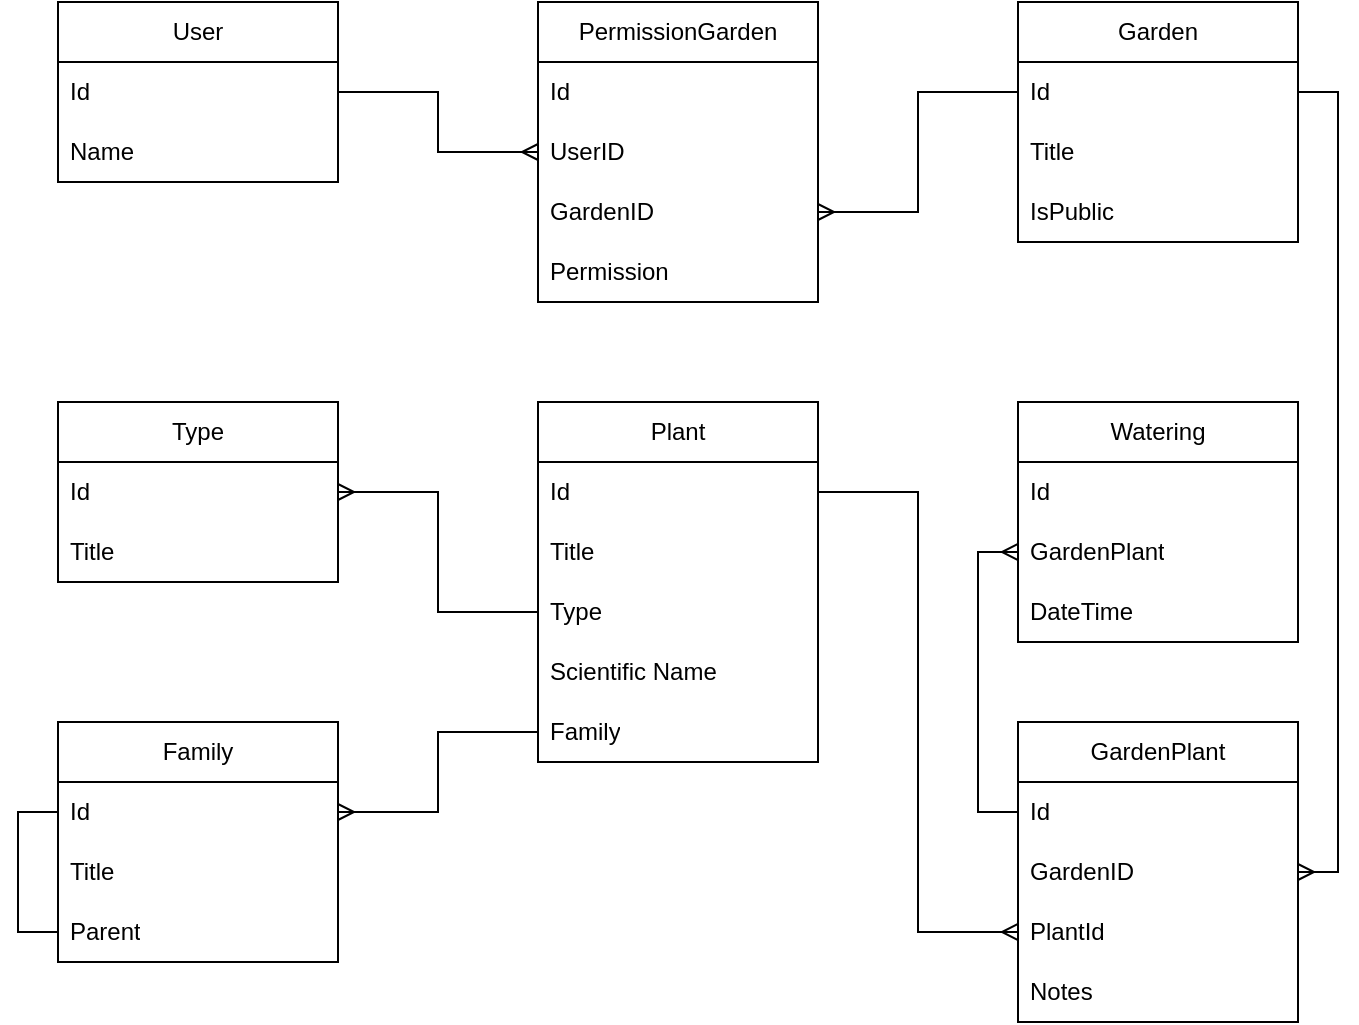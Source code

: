 <mxfile version="21.3.6" type="github">
  <diagram name="Page-1" id="vSVbbN4WZc9HBCSsLqm2">
    <mxGraphModel dx="1361" dy="627" grid="1" gridSize="10" guides="1" tooltips="1" connect="1" arrows="1" fold="1" page="0" pageScale="1" pageWidth="1169" pageHeight="827" background="none" math="0" shadow="0">
      <root>
        <mxCell id="0" />
        <mxCell id="1" parent="0" />
        <mxCell id="XW5G2sEWw_SWdA0xkO9e-39" value="User" style="swimlane;fontStyle=0;childLayout=stackLayout;horizontal=1;startSize=30;horizontalStack=0;resizeParent=1;resizeParentMax=0;resizeLast=0;collapsible=1;marginBottom=0;whiteSpace=wrap;html=1;" parent="1" vertex="1">
          <mxGeometry x="-240" y="240" width="140" height="90" as="geometry" />
        </mxCell>
        <mxCell id="XW5G2sEWw_SWdA0xkO9e-40" value="Id" style="text;strokeColor=none;fillColor=none;align=left;verticalAlign=middle;spacingLeft=4;spacingRight=4;overflow=hidden;points=[[0,0.5],[1,0.5]];portConstraint=eastwest;rotatable=0;whiteSpace=wrap;html=1;" parent="XW5G2sEWw_SWdA0xkO9e-39" vertex="1">
          <mxGeometry y="30" width="140" height="30" as="geometry" />
        </mxCell>
        <mxCell id="XW5G2sEWw_SWdA0xkO9e-41" value="Name" style="text;strokeColor=none;fillColor=none;align=left;verticalAlign=middle;spacingLeft=4;spacingRight=4;overflow=hidden;points=[[0,0.5],[1,0.5]];portConstraint=eastwest;rotatable=0;whiteSpace=wrap;html=1;" parent="XW5G2sEWw_SWdA0xkO9e-39" vertex="1">
          <mxGeometry y="60" width="140" height="30" as="geometry" />
        </mxCell>
        <mxCell id="XW5G2sEWw_SWdA0xkO9e-43" value="Garden" style="swimlane;fontStyle=0;childLayout=stackLayout;horizontal=1;startSize=30;horizontalStack=0;resizeParent=1;resizeParentMax=0;resizeLast=0;collapsible=1;marginBottom=0;whiteSpace=wrap;html=1;" parent="1" vertex="1">
          <mxGeometry x="240" y="240" width="140" height="120" as="geometry" />
        </mxCell>
        <mxCell id="XW5G2sEWw_SWdA0xkO9e-44" value="Id" style="text;strokeColor=none;fillColor=none;align=left;verticalAlign=middle;spacingLeft=4;spacingRight=4;overflow=hidden;points=[[0,0.5],[1,0.5]];portConstraint=eastwest;rotatable=0;whiteSpace=wrap;html=1;" parent="XW5G2sEWw_SWdA0xkO9e-43" vertex="1">
          <mxGeometry y="30" width="140" height="30" as="geometry" />
        </mxCell>
        <mxCell id="XW5G2sEWw_SWdA0xkO9e-45" value="Title" style="text;strokeColor=none;fillColor=none;align=left;verticalAlign=middle;spacingLeft=4;spacingRight=4;overflow=hidden;points=[[0,0.5],[1,0.5]];portConstraint=eastwest;rotatable=0;whiteSpace=wrap;html=1;" parent="XW5G2sEWw_SWdA0xkO9e-43" vertex="1">
          <mxGeometry y="60" width="140" height="30" as="geometry" />
        </mxCell>
        <mxCell id="XW5G2sEWw_SWdA0xkO9e-1412" value="IsPublic" style="text;strokeColor=none;fillColor=none;align=left;verticalAlign=middle;spacingLeft=4;spacingRight=4;overflow=hidden;points=[[0,0.5],[1,0.5]];portConstraint=eastwest;rotatable=0;whiteSpace=wrap;html=1;" parent="XW5G2sEWw_SWdA0xkO9e-43" vertex="1">
          <mxGeometry y="90" width="140" height="30" as="geometry" />
        </mxCell>
        <mxCell id="XW5G2sEWw_SWdA0xkO9e-50" value="Plant" style="swimlane;fontStyle=0;childLayout=stackLayout;horizontal=1;startSize=30;horizontalStack=0;resizeParent=1;resizeParentMax=0;resizeLast=0;collapsible=1;marginBottom=0;whiteSpace=wrap;html=1;" parent="1" vertex="1">
          <mxGeometry y="440" width="140" height="180" as="geometry" />
        </mxCell>
        <mxCell id="XW5G2sEWw_SWdA0xkO9e-51" value="Id" style="text;strokeColor=none;fillColor=none;align=left;verticalAlign=middle;spacingLeft=4;spacingRight=4;overflow=hidden;points=[[0,0.5],[1,0.5]];portConstraint=eastwest;rotatable=0;whiteSpace=wrap;html=1;" parent="XW5G2sEWw_SWdA0xkO9e-50" vertex="1">
          <mxGeometry y="30" width="140" height="30" as="geometry" />
        </mxCell>
        <mxCell id="XW5G2sEWw_SWdA0xkO9e-52" value="Title" style="text;strokeColor=none;fillColor=none;align=left;verticalAlign=middle;spacingLeft=4;spacingRight=4;overflow=hidden;points=[[0,0.5],[1,0.5]];portConstraint=eastwest;rotatable=0;whiteSpace=wrap;html=1;" parent="XW5G2sEWw_SWdA0xkO9e-50" vertex="1">
          <mxGeometry y="60" width="140" height="30" as="geometry" />
        </mxCell>
        <mxCell id="XW5G2sEWw_SWdA0xkO9e-53" value="Type" style="text;strokeColor=none;fillColor=none;align=left;verticalAlign=middle;spacingLeft=4;spacingRight=4;overflow=hidden;points=[[0,0.5],[1,0.5]];portConstraint=eastwest;rotatable=0;whiteSpace=wrap;html=1;" parent="XW5G2sEWw_SWdA0xkO9e-50" vertex="1">
          <mxGeometry y="90" width="140" height="30" as="geometry" />
        </mxCell>
        <mxCell id="XW5G2sEWw_SWdA0xkO9e-1403" value="Scientific Name" style="text;strokeColor=none;fillColor=none;align=left;verticalAlign=middle;spacingLeft=4;spacingRight=4;overflow=hidden;points=[[0,0.5],[1,0.5]];portConstraint=eastwest;rotatable=0;whiteSpace=wrap;html=1;" parent="XW5G2sEWw_SWdA0xkO9e-50" vertex="1">
          <mxGeometry y="120" width="140" height="30" as="geometry" />
        </mxCell>
        <mxCell id="XW5G2sEWw_SWdA0xkO9e-1420" value="Family" style="text;strokeColor=none;fillColor=none;align=left;verticalAlign=middle;spacingLeft=4;spacingRight=4;overflow=hidden;points=[[0,0.5],[1,0.5]];portConstraint=eastwest;rotatable=0;whiteSpace=wrap;html=1;" parent="XW5G2sEWw_SWdA0xkO9e-50" vertex="1">
          <mxGeometry y="150" width="140" height="30" as="geometry" />
        </mxCell>
        <mxCell id="XW5G2sEWw_SWdA0xkO9e-57" value="Type" style="swimlane;fontStyle=0;childLayout=stackLayout;horizontal=1;startSize=30;horizontalStack=0;resizeParent=1;resizeParentMax=0;resizeLast=0;collapsible=1;marginBottom=0;whiteSpace=wrap;html=1;" parent="1" vertex="1">
          <mxGeometry x="-240" y="440" width="140" height="90" as="geometry" />
        </mxCell>
        <mxCell id="XW5G2sEWw_SWdA0xkO9e-58" value="Id" style="text;strokeColor=none;fillColor=none;align=left;verticalAlign=middle;spacingLeft=4;spacingRight=4;overflow=hidden;points=[[0,0.5],[1,0.5]];portConstraint=eastwest;rotatable=0;whiteSpace=wrap;html=1;" parent="XW5G2sEWw_SWdA0xkO9e-57" vertex="1">
          <mxGeometry y="30" width="140" height="30" as="geometry" />
        </mxCell>
        <mxCell id="XW5G2sEWw_SWdA0xkO9e-59" value="Title" style="text;strokeColor=none;fillColor=none;align=left;verticalAlign=middle;spacingLeft=4;spacingRight=4;overflow=hidden;points=[[0,0.5],[1,0.5]];portConstraint=eastwest;rotatable=0;whiteSpace=wrap;html=1;" parent="XW5G2sEWw_SWdA0xkO9e-57" vertex="1">
          <mxGeometry y="60" width="140" height="30" as="geometry" />
        </mxCell>
        <mxCell id="XW5G2sEWw_SWdA0xkO9e-63" value="PermissionGarden" style="swimlane;fontStyle=0;childLayout=stackLayout;horizontal=1;startSize=30;horizontalStack=0;resizeParent=1;resizeParentMax=0;resizeLast=0;collapsible=1;marginBottom=0;whiteSpace=wrap;html=1;" parent="1" vertex="1">
          <mxGeometry y="240" width="140" height="150" as="geometry" />
        </mxCell>
        <mxCell id="XW5G2sEWw_SWdA0xkO9e-64" value="Id" style="text;strokeColor=none;fillColor=none;align=left;verticalAlign=middle;spacingLeft=4;spacingRight=4;overflow=hidden;points=[[0,0.5],[1,0.5]];portConstraint=eastwest;rotatable=0;whiteSpace=wrap;html=1;" parent="XW5G2sEWw_SWdA0xkO9e-63" vertex="1">
          <mxGeometry y="30" width="140" height="30" as="geometry" />
        </mxCell>
        <mxCell id="XW5G2sEWw_SWdA0xkO9e-65" value="UserID" style="text;strokeColor=none;fillColor=none;align=left;verticalAlign=middle;spacingLeft=4;spacingRight=4;overflow=hidden;points=[[0,0.5],[1,0.5]];portConstraint=eastwest;rotatable=0;whiteSpace=wrap;html=1;" parent="XW5G2sEWw_SWdA0xkO9e-63" vertex="1">
          <mxGeometry y="60" width="140" height="30" as="geometry" />
        </mxCell>
        <mxCell id="XW5G2sEWw_SWdA0xkO9e-66" value="GardenID" style="text;strokeColor=none;fillColor=none;align=left;verticalAlign=middle;spacingLeft=4;spacingRight=4;overflow=hidden;points=[[0,0.5],[1,0.5]];portConstraint=eastwest;rotatable=0;whiteSpace=wrap;html=1;" parent="XW5G2sEWw_SWdA0xkO9e-63" vertex="1">
          <mxGeometry y="90" width="140" height="30" as="geometry" />
        </mxCell>
        <mxCell id="XW5G2sEWw_SWdA0xkO9e-67" value="Permission" style="text;strokeColor=none;fillColor=none;align=left;verticalAlign=middle;spacingLeft=4;spacingRight=4;overflow=hidden;points=[[0,0.5],[1,0.5]];portConstraint=eastwest;rotatable=0;whiteSpace=wrap;html=1;" parent="XW5G2sEWw_SWdA0xkO9e-63" vertex="1">
          <mxGeometry y="120" width="140" height="30" as="geometry" />
        </mxCell>
        <mxCell id="XW5G2sEWw_SWdA0xkO9e-69" style="edgeStyle=orthogonalEdgeStyle;rounded=0;orthogonalLoop=1;jettySize=auto;html=1;startArrow=ERmany;startFill=0;endArrow=baseDash;endFill=0;" parent="1" source="XW5G2sEWw_SWdA0xkO9e-65" target="XW5G2sEWw_SWdA0xkO9e-40" edge="1">
          <mxGeometry relative="1" as="geometry" />
        </mxCell>
        <mxCell id="XW5G2sEWw_SWdA0xkO9e-70" style="edgeStyle=orthogonalEdgeStyle;rounded=0;orthogonalLoop=1;jettySize=auto;html=1;startArrow=ERmany;startFill=0;endArrow=baseDash;endFill=0;" parent="1" source="XW5G2sEWw_SWdA0xkO9e-66" target="XW5G2sEWw_SWdA0xkO9e-44" edge="1">
          <mxGeometry relative="1" as="geometry" />
        </mxCell>
        <mxCell id="XW5G2sEWw_SWdA0xkO9e-71" style="edgeStyle=orthogonalEdgeStyle;rounded=0;orthogonalLoop=1;jettySize=auto;html=1;entryX=1;entryY=0.5;entryDx=0;entryDy=0;startArrow=baseDash;startFill=0;endArrow=ERmany;endFill=0;" parent="1" source="XW5G2sEWw_SWdA0xkO9e-53" target="XW5G2sEWw_SWdA0xkO9e-58" edge="1">
          <mxGeometry relative="1" as="geometry" />
        </mxCell>
        <mxCell id="XW5G2sEWw_SWdA0xkO9e-1404" value="GardenPlant" style="swimlane;fontStyle=0;childLayout=stackLayout;horizontal=1;startSize=30;horizontalStack=0;resizeParent=1;resizeParentMax=0;resizeLast=0;collapsible=1;marginBottom=0;whiteSpace=wrap;html=1;" parent="1" vertex="1">
          <mxGeometry x="240" y="600" width="140" height="150" as="geometry" />
        </mxCell>
        <mxCell id="XW5G2sEWw_SWdA0xkO9e-1405" value="Id" style="text;strokeColor=none;fillColor=none;align=left;verticalAlign=middle;spacingLeft=4;spacingRight=4;overflow=hidden;points=[[0,0.5],[1,0.5]];portConstraint=eastwest;rotatable=0;whiteSpace=wrap;html=1;" parent="XW5G2sEWw_SWdA0xkO9e-1404" vertex="1">
          <mxGeometry y="30" width="140" height="30" as="geometry" />
        </mxCell>
        <mxCell id="XW5G2sEWw_SWdA0xkO9e-1407" value="GardenID" style="text;strokeColor=none;fillColor=none;align=left;verticalAlign=middle;spacingLeft=4;spacingRight=4;overflow=hidden;points=[[0,0.5],[1,0.5]];portConstraint=eastwest;rotatable=0;whiteSpace=wrap;html=1;" parent="XW5G2sEWw_SWdA0xkO9e-1404" vertex="1">
          <mxGeometry y="60" width="140" height="30" as="geometry" />
        </mxCell>
        <mxCell id="XW5G2sEWw_SWdA0xkO9e-1406" value="PlantId" style="text;strokeColor=none;fillColor=none;align=left;verticalAlign=middle;spacingLeft=4;spacingRight=4;overflow=hidden;points=[[0,0.5],[1,0.5]];portConstraint=eastwest;rotatable=0;whiteSpace=wrap;html=1;" parent="XW5G2sEWw_SWdA0xkO9e-1404" vertex="1">
          <mxGeometry y="90" width="140" height="30" as="geometry" />
        </mxCell>
        <mxCell id="XW5G2sEWw_SWdA0xkO9e-1408" value="Notes" style="text;strokeColor=none;fillColor=none;align=left;verticalAlign=middle;spacingLeft=4;spacingRight=4;overflow=hidden;points=[[0,0.5],[1,0.5]];portConstraint=eastwest;rotatable=0;whiteSpace=wrap;html=1;" parent="XW5G2sEWw_SWdA0xkO9e-1404" vertex="1">
          <mxGeometry y="120" width="140" height="30" as="geometry" />
        </mxCell>
        <mxCell id="XW5G2sEWw_SWdA0xkO9e-1411" style="edgeStyle=orthogonalEdgeStyle;rounded=0;orthogonalLoop=1;jettySize=auto;html=1;endArrow=baseDash;endFill=0;startArrow=ERmany;startFill=0;" parent="1" source="XW5G2sEWw_SWdA0xkO9e-1406" target="XW5G2sEWw_SWdA0xkO9e-51" edge="1">
          <mxGeometry relative="1" as="geometry" />
        </mxCell>
        <mxCell id="XW5G2sEWw_SWdA0xkO9e-1413" value="Family" style="swimlane;fontStyle=0;childLayout=stackLayout;horizontal=1;startSize=30;horizontalStack=0;resizeParent=1;resizeParentMax=0;resizeLast=0;collapsible=1;marginBottom=0;whiteSpace=wrap;html=1;" parent="1" vertex="1">
          <mxGeometry x="-240" y="600" width="140" height="120" as="geometry" />
        </mxCell>
        <mxCell id="XW5G2sEWw_SWdA0xkO9e-1414" value="Id" style="text;strokeColor=none;fillColor=none;align=left;verticalAlign=middle;spacingLeft=4;spacingRight=4;overflow=hidden;points=[[0,0.5],[1,0.5]];portConstraint=eastwest;rotatable=0;whiteSpace=wrap;html=1;" parent="XW5G2sEWw_SWdA0xkO9e-1413" vertex="1">
          <mxGeometry y="30" width="140" height="30" as="geometry" />
        </mxCell>
        <mxCell id="XW5G2sEWw_SWdA0xkO9e-1415" value="Title" style="text;strokeColor=none;fillColor=none;align=left;verticalAlign=middle;spacingLeft=4;spacingRight=4;overflow=hidden;points=[[0,0.5],[1,0.5]];portConstraint=eastwest;rotatable=0;whiteSpace=wrap;html=1;" parent="XW5G2sEWw_SWdA0xkO9e-1413" vertex="1">
          <mxGeometry y="60" width="140" height="30" as="geometry" />
        </mxCell>
        <mxCell id="XW5G2sEWw_SWdA0xkO9e-1417" style="edgeStyle=orthogonalEdgeStyle;rounded=0;orthogonalLoop=1;jettySize=auto;html=1;entryX=0;entryY=0.5;entryDx=0;entryDy=0;startArrow=baseDash;startFill=0;endArrow=baseDash;endFill=0;" parent="XW5G2sEWw_SWdA0xkO9e-1413" source="XW5G2sEWw_SWdA0xkO9e-1416" target="XW5G2sEWw_SWdA0xkO9e-1414" edge="1">
          <mxGeometry relative="1" as="geometry" />
        </mxCell>
        <mxCell id="XW5G2sEWw_SWdA0xkO9e-1416" value="Parent" style="text;strokeColor=none;fillColor=none;align=left;verticalAlign=middle;spacingLeft=4;spacingRight=4;overflow=hidden;points=[[0,0.5],[1,0.5]];portConstraint=eastwest;rotatable=0;whiteSpace=wrap;html=1;" parent="XW5G2sEWw_SWdA0xkO9e-1413" vertex="1">
          <mxGeometry y="90" width="140" height="30" as="geometry" />
        </mxCell>
        <mxCell id="XW5G2sEWw_SWdA0xkO9e-1421" style="edgeStyle=orthogonalEdgeStyle;rounded=0;orthogonalLoop=1;jettySize=auto;html=1;startArrow=baseDash;startFill=0;endArrow=ERmany;endFill=0;" parent="1" source="XW5G2sEWw_SWdA0xkO9e-1420" target="XW5G2sEWw_SWdA0xkO9e-1414" edge="1">
          <mxGeometry relative="1" as="geometry" />
        </mxCell>
        <mxCell id="MKy6Mv9juLF5l1hxLVQ1-1" value="Watering" style="swimlane;fontStyle=0;childLayout=stackLayout;horizontal=1;startSize=30;horizontalStack=0;resizeParent=1;resizeParentMax=0;resizeLast=0;collapsible=1;marginBottom=0;whiteSpace=wrap;html=1;" parent="1" vertex="1">
          <mxGeometry x="240" y="440" width="140" height="120" as="geometry" />
        </mxCell>
        <mxCell id="MKy6Mv9juLF5l1hxLVQ1-2" value="Id" style="text;strokeColor=none;fillColor=none;align=left;verticalAlign=middle;spacingLeft=4;spacingRight=4;overflow=hidden;points=[[0,0.5],[1,0.5]];portConstraint=eastwest;rotatable=0;whiteSpace=wrap;html=1;" parent="MKy6Mv9juLF5l1hxLVQ1-1" vertex="1">
          <mxGeometry y="30" width="140" height="30" as="geometry" />
        </mxCell>
        <mxCell id="MKy6Mv9juLF5l1hxLVQ1-3" value="GardenPlant" style="text;strokeColor=none;fillColor=none;align=left;verticalAlign=middle;spacingLeft=4;spacingRight=4;overflow=hidden;points=[[0,0.5],[1,0.5]];portConstraint=eastwest;rotatable=0;whiteSpace=wrap;html=1;" parent="MKy6Mv9juLF5l1hxLVQ1-1" vertex="1">
          <mxGeometry y="60" width="140" height="30" as="geometry" />
        </mxCell>
        <mxCell id="MKy6Mv9juLF5l1hxLVQ1-4" value="DateTime" style="text;strokeColor=none;fillColor=none;align=left;verticalAlign=middle;spacingLeft=4;spacingRight=4;overflow=hidden;points=[[0,0.5],[1,0.5]];portConstraint=eastwest;rotatable=0;whiteSpace=wrap;html=1;" parent="MKy6Mv9juLF5l1hxLVQ1-1" vertex="1">
          <mxGeometry y="90" width="140" height="30" as="geometry" />
        </mxCell>
        <mxCell id="MKy6Mv9juLF5l1hxLVQ1-6" style="edgeStyle=orthogonalEdgeStyle;rounded=0;orthogonalLoop=1;jettySize=auto;html=1;exitX=1;exitY=0.5;exitDx=0;exitDy=0;startArrow=ERmany;startFill=0;endArrow=baseDash;endFill=0;" parent="1" source="XW5G2sEWw_SWdA0xkO9e-1407" target="XW5G2sEWw_SWdA0xkO9e-44" edge="1">
          <mxGeometry relative="1" as="geometry" />
        </mxCell>
        <mxCell id="MKy6Mv9juLF5l1hxLVQ1-7" style="edgeStyle=orthogonalEdgeStyle;rounded=0;orthogonalLoop=1;jettySize=auto;html=1;entryX=0;entryY=0.5;entryDx=0;entryDy=0;startArrow=ERmany;startFill=0;endArrow=baseDash;endFill=0;" parent="1" source="MKy6Mv9juLF5l1hxLVQ1-3" target="XW5G2sEWw_SWdA0xkO9e-1405" edge="1">
          <mxGeometry relative="1" as="geometry" />
        </mxCell>
      </root>
    </mxGraphModel>
  </diagram>
</mxfile>
